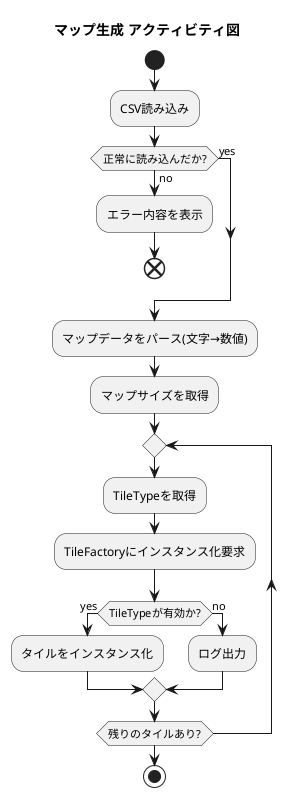 @startuml map_generate_activity
title マップ生成 アクティビティ図

start
:CSV読み込み;
if (正常に読み込んだか?) then (yes)
else (no)
    :エラー内容を表示;
    end
endif
:マップデータをパース(文字→数値);
:マップサイズを取得;
repeat
    :TileTypeを取得;
    :TileFactoryにインスタンス化要求;
    if (TileTypeが有効か?) then (yes)
        :タイルをインスタンス化;
    else (no)
        :ログ出力;
    endif
repeat while (残りのタイルあり?)
stop
@enduml